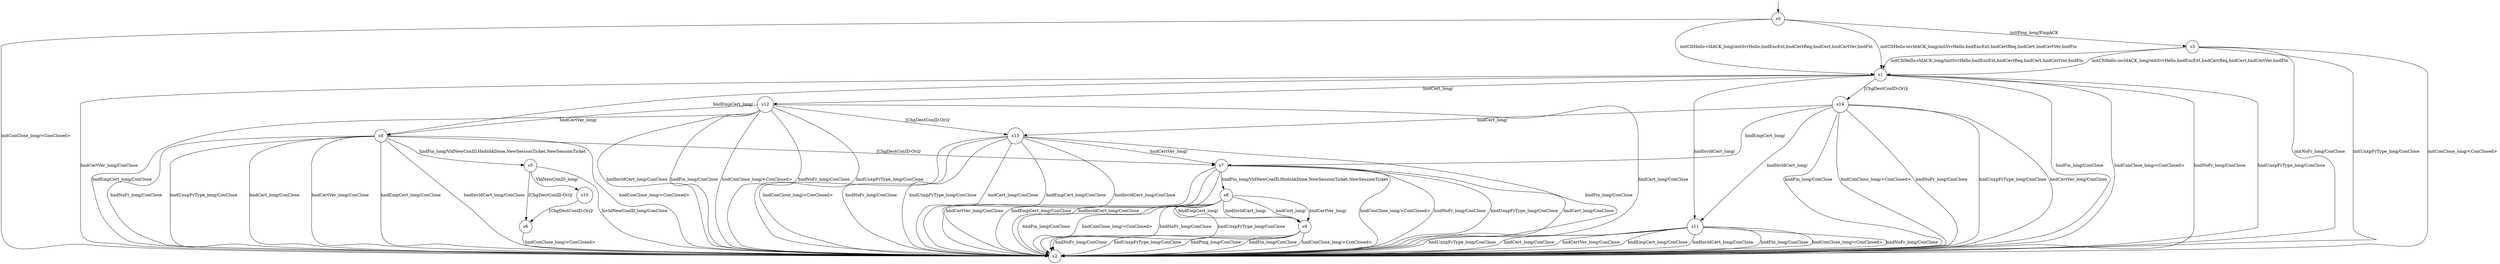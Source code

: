 digraph g {

s0 [shape="circle" label="s0"];
s1 [shape="circle" label="s1"];
s2 [shape="circle" label="s2"];
s3 [shape="circle" label="s3"];
s4 [shape="circle" label="s4"];
s5 [shape="circle" label="s5"];
s6 [shape="circle" label="s6"];
s7 [shape="circle" label="s7"];
s8 [shape="circle" label="s8"];
s9 [shape="circle" label="s9"];
s10 [shape="circle" label="s10"];
s11 [shape="circle" label="s11"];
s12 [shape="circle" label="s12"];
s13 [shape="circle" label="s13"];
s14 [shape="circle" label="s14"];
s0 -> s3 [label="initPing_long/PingACK "];
s0 -> s2 [label="initConClose_long/<ConClosed> "];
s0 -> s1 [label="initCltHello-vldACK_long/initSvrHello,hndEncExt,hndCertReq,hndCert,hndCertVer,hndFin "];
s0 -> s1 [label="initCltHello-invldACK_long/initSvrHello,hndEncExt,hndCertReq,hndCert,hndCertVer,hndFin "];
s1 -> s2 [label="hndFin_long/ConClose "];
s1 -> s2 [label="hndConClose_long/<ConClosed> "];
s1 -> s2 [label="hndNoFr_long/ConClose "];
s1 -> s2 [label="hndUnxpFrType_long/ConClose "];
s1 -> s14 [label="[ChgDestConID-Ori]/ "];
s1 -> s12 [label="hndCert_long/ "];
s1 -> s2 [label="hndCertVer_long/ConClose "];
s1 -> s4 [label="hndEmpCert_long/ "];
s1 -> s11 [label="hndInvldCert_long/ "];
s3 -> s2 [label="initConClose_long/<ConClosed> "];
s3 -> s1 [label="initCltHello-vldACK_long/initSvrHello,hndEncExt,hndCertReq,hndCert,hndCertVer,hndFin "];
s3 -> s1 [label="initCltHello-invldACK_long/initSvrHello,hndEncExt,hndCertReq,hndCert,hndCertVer,hndFin "];
s3 -> s2 [label="initNoFr_long/ConClose "];
s3 -> s2 [label="initUnxpFrType_long/ConClose "];
s4 -> s5 [label="hndFin_long/VldNewConID,HndshkDone,NewSessionTicket,NewSessionTicket "];
s4 -> s2 [label="hndConClose_long/<ConClosed> "];
s4 -> s2 [label="hndNoFr_long/ConClose "];
s4 -> s2 [label="hndUnxpFrType_long/ConClose "];
s4 -> s7 [label="[ChgDestConID-Ori]/ "];
s4 -> s2 [label="hndCert_long/ConClose "];
s4 -> s2 [label="hndCertVer_long/ConClose "];
s4 -> s2 [label="hndEmpCert_long/ConClose "];
s4 -> s2 [label="hndInvldCert_long/ConClose "];
s5 -> s10 [label="VldNewConID_long/ "];
s5 -> s2 [label="InvldNewConID_long/ConClose "];
s5 -> s6 [label="[ChgDestConID-Ori]/ "];
s6 -> s2 [label="hndConClose_long/<ConClosed> "];
s7 -> s8 [label="hndFin_long/VldNewConID,HndshkDone,NewSessionTicket,NewSessionTicket "];
s7 -> s2 [label="hndConClose_long/<ConClosed> "];
s7 -> s2 [label="hndNoFr_long/ConClose "];
s7 -> s2 [label="hndUnxpFrType_long/ConClose "];
s7 -> s2 [label="hndCert_long/ConClose "];
s7 -> s2 [label="hndCertVer_long/ConClose "];
s7 -> s2 [label="hndEmpCert_long/ConClose "];
s7 -> s2 [label="hndInvldCert_long/ConClose "];
s8 -> s2 [label="hndFin_long/ConClose "];
s8 -> s2 [label="hndConClose_long/<ConClosed> "];
s8 -> s2 [label="hndNoFr_long/ConClose "];
s8 -> s2 [label="hndUnxpFrType_long/ConClose "];
s8 -> s9 [label="hndCert_long/ "];
s8 -> s9 [label="hndCertVer_long/ "];
s8 -> s9 [label="hndEmpCert_long/ "];
s8 -> s9 [label="hndInvldCert_long/ "];
s9 -> s2 [label="hndPing_long/ConClose "];
s9 -> s2 [label="hndFin_long/ConClose "];
s9 -> s2 [label="hndConClose_long/<ConClosed> "];
s9 -> s2 [label="hndNoFr_long/ConClose "];
s9 -> s2 [label="hndUnxpFrType_long/ConClose "];
s10 -> s6 [label="[ChgDestConID-Ori]/ "];
s11 -> s2 [label="hndFin_long/ConClose "];
s11 -> s2 [label="hndConClose_long/<ConClosed> "];
s11 -> s2 [label="hndNoFr_long/ConClose "];
s11 -> s2 [label="hndUnxpFrType_long/ConClose "];
s11 -> s2 [label="hndCert_long/ConClose "];
s11 -> s2 [label="hndCertVer_long/ConClose "];
s11 -> s2 [label="hndEmpCert_long/ConClose "];
s11 -> s2 [label="hndInvldCert_long/ConClose "];
s12 -> s2 [label="hndFin_long/ConClose "];
s12 -> s2 [label="hndConClose_long/<ConClosed> "];
s12 -> s2 [label="hndNoFr_long/ConClose "];
s12 -> s2 [label="hndUnxpFrType_long/ConClose "];
s12 -> s13 [label="[ChgDestConID-Ori]/ "];
s12 -> s2 [label="hndCert_long/ConClose "];
s12 -> s4 [label="hndCertVer_long/ "];
s12 -> s2 [label="hndEmpCert_long/ConClose "];
s12 -> s2 [label="hndInvldCert_long/ConClose "];
s13 -> s2 [label="hndFin_long/ConClose "];
s13 -> s2 [label="hndConClose_long/<ConClosed> "];
s13 -> s2 [label="hndNoFr_long/ConClose "];
s13 -> s2 [label="hndUnxpFrType_long/ConClose "];
s13 -> s2 [label="hndCert_long/ConClose "];
s13 -> s7 [label="hndCertVer_long/ "];
s13 -> s2 [label="hndEmpCert_long/ConClose "];
s13 -> s2 [label="hndInvldCert_long/ConClose "];
s14 -> s2 [label="hndFin_long/ConClose "];
s14 -> s2 [label="hndConClose_long/<ConClosed> "];
s14 -> s2 [label="hndNoFr_long/ConClose "];
s14 -> s2 [label="hndUnxpFrType_long/ConClose "];
s14 -> s13 [label="hndCert_long/ "];
s14 -> s2 [label="hndCertVer_long/ConClose "];
s14 -> s7 [label="hndEmpCert_long/ "];
s14 -> s11 [label="hndInvldCert_long/ "];

__start0 [label="" shape="none" width="0" height="0"];
__start0 -> s0;

}
